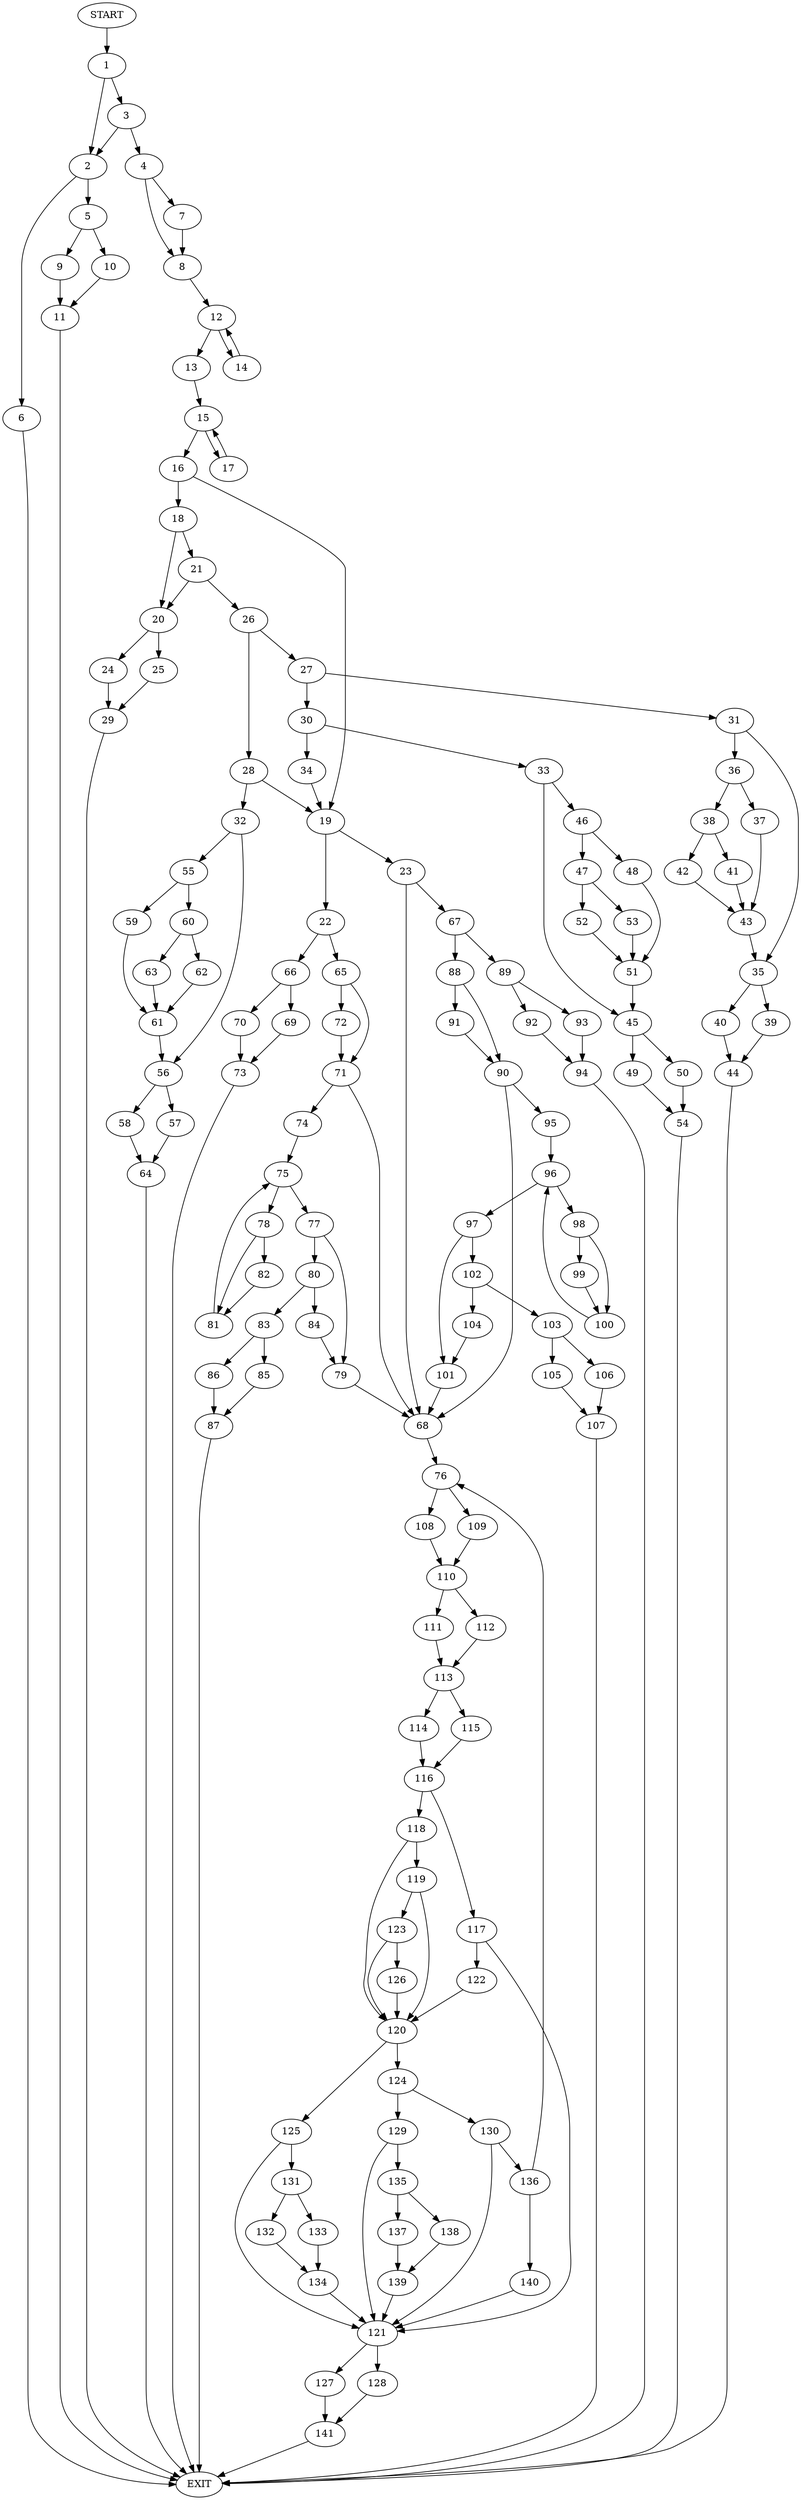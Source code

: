digraph {
0 [label="START"]
142 [label="EXIT"]
0 -> 1
1 -> 2
1 -> 3
3 -> 2
3 -> 4
2 -> 5
2 -> 6
4 -> 7
4 -> 8
6 -> 142
5 -> 9
5 -> 10
10 -> 11
9 -> 11
11 -> 142
8 -> 12
7 -> 8
12 -> 13
12 -> 14
13 -> 15
14 -> 12
15 -> 16
15 -> 17
16 -> 18
16 -> 19
17 -> 15
18 -> 20
18 -> 21
19 -> 22
19 -> 23
20 -> 24
20 -> 25
21 -> 20
21 -> 26
26 -> 27
26 -> 28
24 -> 29
25 -> 29
29 -> 142
27 -> 30
27 -> 31
28 -> 32
28 -> 19
30 -> 33
30 -> 34
31 -> 35
31 -> 36
36 -> 37
36 -> 38
35 -> 39
35 -> 40
38 -> 41
38 -> 42
37 -> 43
43 -> 35
42 -> 43
41 -> 43
40 -> 44
39 -> 44
44 -> 142
34 -> 19
33 -> 45
33 -> 46
46 -> 47
46 -> 48
45 -> 49
45 -> 50
48 -> 51
47 -> 52
47 -> 53
51 -> 45
52 -> 51
53 -> 51
49 -> 54
50 -> 54
54 -> 142
32 -> 55
32 -> 56
56 -> 57
56 -> 58
55 -> 59
55 -> 60
59 -> 61
60 -> 62
60 -> 63
61 -> 56
62 -> 61
63 -> 61
57 -> 64
58 -> 64
64 -> 142
22 -> 65
22 -> 66
23 -> 67
23 -> 68
66 -> 69
66 -> 70
65 -> 71
65 -> 72
69 -> 73
70 -> 73
73 -> 142
72 -> 71
71 -> 74
71 -> 68
74 -> 75
68 -> 76
75 -> 77
75 -> 78
77 -> 79
77 -> 80
78 -> 81
78 -> 82
82 -> 81
81 -> 75
80 -> 83
80 -> 84
79 -> 68
83 -> 85
83 -> 86
84 -> 79
86 -> 87
85 -> 87
87 -> 142
67 -> 88
67 -> 89
88 -> 90
88 -> 91
89 -> 92
89 -> 93
93 -> 94
92 -> 94
94 -> 142
90 -> 95
90 -> 68
91 -> 90
95 -> 96
96 -> 97
96 -> 98
98 -> 99
98 -> 100
97 -> 101
97 -> 102
100 -> 96
99 -> 100
102 -> 103
102 -> 104
101 -> 68
104 -> 101
103 -> 105
103 -> 106
105 -> 107
106 -> 107
107 -> 142
76 -> 108
76 -> 109
108 -> 110
109 -> 110
110 -> 111
110 -> 112
112 -> 113
111 -> 113
113 -> 114
113 -> 115
115 -> 116
114 -> 116
116 -> 117
116 -> 118
118 -> 119
118 -> 120
117 -> 121
117 -> 122
119 -> 123
119 -> 120
120 -> 124
120 -> 125
123 -> 126
123 -> 120
126 -> 120
121 -> 127
121 -> 128
122 -> 120
124 -> 129
124 -> 130
125 -> 131
125 -> 121
131 -> 132
131 -> 133
133 -> 134
132 -> 134
134 -> 121
129 -> 135
129 -> 121
130 -> 121
130 -> 136
135 -> 137
135 -> 138
137 -> 139
138 -> 139
139 -> 121
136 -> 76
136 -> 140
140 -> 121
128 -> 141
127 -> 141
141 -> 142
}
